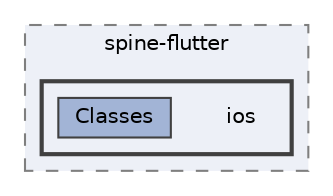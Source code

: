digraph "external/spine-runtimes/spine-flutter/ios"
{
 // LATEX_PDF_SIZE
  bgcolor="transparent";
  edge [fontname=Helvetica,fontsize=10,labelfontname=Helvetica,labelfontsize=10];
  node [fontname=Helvetica,fontsize=10,shape=box,height=0.2,width=0.4];
  compound=true
  subgraph clusterdir_9cbbe4c027eceb009f99db5243b08688 {
    graph [ bgcolor="#edf0f7", pencolor="grey50", label="spine-flutter", fontname=Helvetica,fontsize=10 style="filled,dashed", URL="dir_9cbbe4c027eceb009f99db5243b08688.html",tooltip=""]
  subgraph clusterdir_71afece6c5068073331fd612609d4684 {
    graph [ bgcolor="#edf0f7", pencolor="grey25", label="", fontname=Helvetica,fontsize=10 style="filled,bold", URL="dir_71afece6c5068073331fd612609d4684.html",tooltip=""]
    dir_71afece6c5068073331fd612609d4684 [shape=plaintext, label="ios"];
  dir_ab9db9cad7a16d97f4798ff77f3642d8 [label="Classes", fillcolor="#a2b4d6", color="grey25", style="filled", URL="dir_ab9db9cad7a16d97f4798ff77f3642d8.html",tooltip=""];
  }
  }
}
